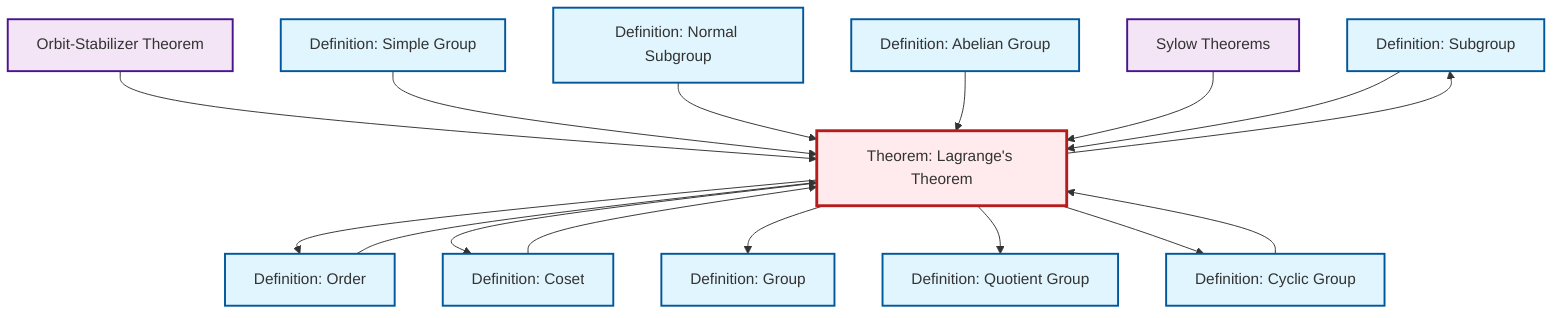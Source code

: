 graph TD
    classDef definition fill:#e1f5fe,stroke:#01579b,stroke-width:2px
    classDef theorem fill:#f3e5f5,stroke:#4a148c,stroke-width:2px
    classDef axiom fill:#fff3e0,stroke:#e65100,stroke-width:2px
    classDef example fill:#e8f5e9,stroke:#1b5e20,stroke-width:2px
    classDef current fill:#ffebee,stroke:#b71c1c,stroke-width:3px
    def-subgroup["Definition: Subgroup"]:::definition
    def-normal-subgroup["Definition: Normal Subgroup"]:::definition
    thm-orbit-stabilizer["Orbit-Stabilizer Theorem"]:::theorem
    thm-sylow["Sylow Theorems"]:::theorem
    thm-lagrange["Theorem: Lagrange's Theorem"]:::theorem
    def-abelian-group["Definition: Abelian Group"]:::definition
    def-order["Definition: Order"]:::definition
    def-coset["Definition: Coset"]:::definition
    def-cyclic-group["Definition: Cyclic Group"]:::definition
    def-simple-group["Definition: Simple Group"]:::definition
    def-quotient-group["Definition: Quotient Group"]:::definition
    def-group["Definition: Group"]:::definition
    thm-orbit-stabilizer --> thm-lagrange
    thm-lagrange --> def-order
    thm-lagrange --> def-coset
    thm-lagrange --> def-group
    def-simple-group --> thm-lagrange
    def-normal-subgroup --> thm-lagrange
    thm-lagrange --> def-subgroup
    def-abelian-group --> thm-lagrange
    def-order --> thm-lagrange
    def-coset --> thm-lagrange
    thm-lagrange --> def-quotient-group
    thm-sylow --> thm-lagrange
    def-subgroup --> thm-lagrange
    thm-lagrange --> def-cyclic-group
    def-cyclic-group --> thm-lagrange
    class thm-lagrange current